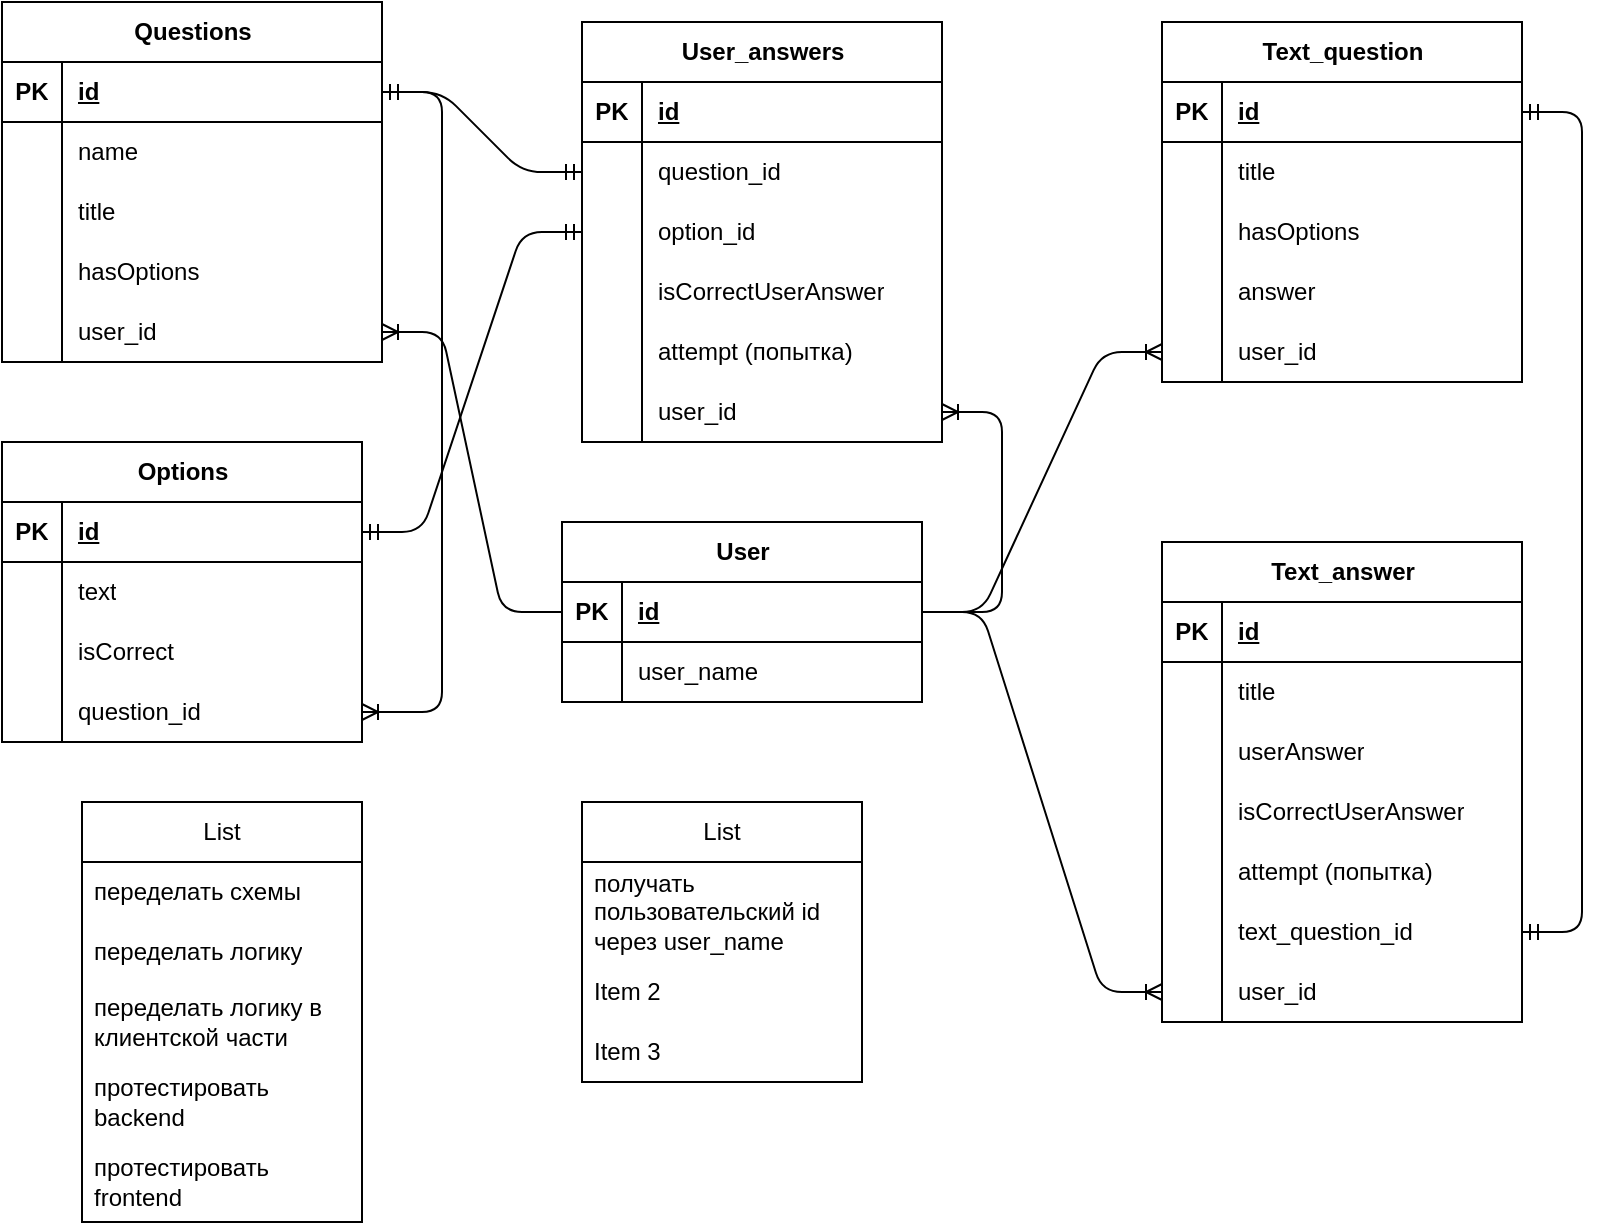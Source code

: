<mxfile version="21.6.8" type="device">
  <diagram name="Страница — 1" id="xxokjtcjRD8nzv699rtN">
    <mxGraphModel dx="1026" dy="1872" grid="1" gridSize="10" guides="1" tooltips="1" connect="1" arrows="1" fold="1" page="1" pageScale="1" pageWidth="850" pageHeight="1100" math="0" shadow="0">
      <root>
        <mxCell id="0" />
        <mxCell id="1" parent="0" />
        <mxCell id="_cmuMGPJtekziHTmly5q-1" value="Questions" style="shape=table;startSize=30;container=1;collapsible=1;childLayout=tableLayout;fixedRows=1;rowLines=0;fontStyle=1;align=center;resizeLast=1;html=1;" parent="1" vertex="1">
          <mxGeometry x="10" y="-210" width="190" height="180" as="geometry" />
        </mxCell>
        <mxCell id="_cmuMGPJtekziHTmly5q-2" value="" style="shape=tableRow;horizontal=0;startSize=0;swimlaneHead=0;swimlaneBody=0;fillColor=none;collapsible=0;dropTarget=0;points=[[0,0.5],[1,0.5]];portConstraint=eastwest;top=0;left=0;right=0;bottom=1;" parent="_cmuMGPJtekziHTmly5q-1" vertex="1">
          <mxGeometry y="30" width="190" height="30" as="geometry" />
        </mxCell>
        <mxCell id="_cmuMGPJtekziHTmly5q-3" value="PK" style="shape=partialRectangle;connectable=0;fillColor=none;top=0;left=0;bottom=0;right=0;fontStyle=1;overflow=hidden;whiteSpace=wrap;html=1;" parent="_cmuMGPJtekziHTmly5q-2" vertex="1">
          <mxGeometry width="30" height="30" as="geometry">
            <mxRectangle width="30" height="30" as="alternateBounds" />
          </mxGeometry>
        </mxCell>
        <mxCell id="_cmuMGPJtekziHTmly5q-4" value="id" style="shape=partialRectangle;connectable=0;fillColor=none;top=0;left=0;bottom=0;right=0;align=left;spacingLeft=6;fontStyle=5;overflow=hidden;whiteSpace=wrap;html=1;" parent="_cmuMGPJtekziHTmly5q-2" vertex="1">
          <mxGeometry x="30" width="160" height="30" as="geometry">
            <mxRectangle width="160" height="30" as="alternateBounds" />
          </mxGeometry>
        </mxCell>
        <mxCell id="3VUYcH0sQBEIPhvatVxR-111" value="" style="shape=tableRow;horizontal=0;startSize=0;swimlaneHead=0;swimlaneBody=0;fillColor=none;collapsible=0;dropTarget=0;points=[[0,0.5],[1,0.5]];portConstraint=eastwest;top=0;left=0;right=0;bottom=0;" parent="_cmuMGPJtekziHTmly5q-1" vertex="1">
          <mxGeometry y="60" width="190" height="30" as="geometry" />
        </mxCell>
        <mxCell id="3VUYcH0sQBEIPhvatVxR-112" value="" style="shape=partialRectangle;connectable=0;fillColor=none;top=0;left=0;bottom=0;right=0;editable=1;overflow=hidden;whiteSpace=wrap;html=1;" parent="3VUYcH0sQBEIPhvatVxR-111" vertex="1">
          <mxGeometry width="30" height="30" as="geometry">
            <mxRectangle width="30" height="30" as="alternateBounds" />
          </mxGeometry>
        </mxCell>
        <mxCell id="3VUYcH0sQBEIPhvatVxR-113" value="name" style="shape=partialRectangle;connectable=0;fillColor=none;top=0;left=0;bottom=0;right=0;align=left;spacingLeft=6;overflow=hidden;whiteSpace=wrap;html=1;" parent="3VUYcH0sQBEIPhvatVxR-111" vertex="1">
          <mxGeometry x="30" width="160" height="30" as="geometry">
            <mxRectangle width="160" height="30" as="alternateBounds" />
          </mxGeometry>
        </mxCell>
        <mxCell id="_cmuMGPJtekziHTmly5q-5" value="" style="shape=tableRow;horizontal=0;startSize=0;swimlaneHead=0;swimlaneBody=0;fillColor=none;collapsible=0;dropTarget=0;points=[[0,0.5],[1,0.5]];portConstraint=eastwest;top=0;left=0;right=0;bottom=0;" parent="_cmuMGPJtekziHTmly5q-1" vertex="1">
          <mxGeometry y="90" width="190" height="30" as="geometry" />
        </mxCell>
        <mxCell id="_cmuMGPJtekziHTmly5q-6" value="" style="shape=partialRectangle;connectable=0;fillColor=none;top=0;left=0;bottom=0;right=0;editable=1;overflow=hidden;whiteSpace=wrap;html=1;" parent="_cmuMGPJtekziHTmly5q-5" vertex="1">
          <mxGeometry width="30" height="30" as="geometry">
            <mxRectangle width="30" height="30" as="alternateBounds" />
          </mxGeometry>
        </mxCell>
        <mxCell id="_cmuMGPJtekziHTmly5q-7" value="title" style="shape=partialRectangle;connectable=0;fillColor=none;top=0;left=0;bottom=0;right=0;align=left;spacingLeft=6;overflow=hidden;whiteSpace=wrap;html=1;" parent="_cmuMGPJtekziHTmly5q-5" vertex="1">
          <mxGeometry x="30" width="160" height="30" as="geometry">
            <mxRectangle width="160" height="30" as="alternateBounds" />
          </mxGeometry>
        </mxCell>
        <mxCell id="_cmuMGPJtekziHTmly5q-11" value="" style="shape=tableRow;horizontal=0;startSize=0;swimlaneHead=0;swimlaneBody=0;fillColor=none;collapsible=0;dropTarget=0;points=[[0,0.5],[1,0.5]];portConstraint=eastwest;top=0;left=0;right=0;bottom=0;" parent="_cmuMGPJtekziHTmly5q-1" vertex="1">
          <mxGeometry y="120" width="190" height="30" as="geometry" />
        </mxCell>
        <mxCell id="_cmuMGPJtekziHTmly5q-12" value="" style="shape=partialRectangle;connectable=0;fillColor=none;top=0;left=0;bottom=0;right=0;editable=1;overflow=hidden;whiteSpace=wrap;html=1;" parent="_cmuMGPJtekziHTmly5q-11" vertex="1">
          <mxGeometry width="30" height="30" as="geometry">
            <mxRectangle width="30" height="30" as="alternateBounds" />
          </mxGeometry>
        </mxCell>
        <mxCell id="_cmuMGPJtekziHTmly5q-13" value="hasOptions" style="shape=partialRectangle;connectable=0;fillColor=none;top=0;left=0;bottom=0;right=0;align=left;spacingLeft=6;overflow=hidden;whiteSpace=wrap;html=1;" parent="_cmuMGPJtekziHTmly5q-11" vertex="1">
          <mxGeometry x="30" width="160" height="30" as="geometry">
            <mxRectangle width="160" height="30" as="alternateBounds" />
          </mxGeometry>
        </mxCell>
        <mxCell id="3VUYcH0sQBEIPhvatVxR-4" value="" style="shape=tableRow;horizontal=0;startSize=0;swimlaneHead=0;swimlaneBody=0;fillColor=none;collapsible=0;dropTarget=0;points=[[0,0.5],[1,0.5]];portConstraint=eastwest;top=0;left=0;right=0;bottom=0;" parent="_cmuMGPJtekziHTmly5q-1" vertex="1">
          <mxGeometry y="150" width="190" height="30" as="geometry" />
        </mxCell>
        <mxCell id="3VUYcH0sQBEIPhvatVxR-5" value="" style="shape=partialRectangle;connectable=0;fillColor=none;top=0;left=0;bottom=0;right=0;editable=1;overflow=hidden;whiteSpace=wrap;html=1;" parent="3VUYcH0sQBEIPhvatVxR-4" vertex="1">
          <mxGeometry width="30" height="30" as="geometry">
            <mxRectangle width="30" height="30" as="alternateBounds" />
          </mxGeometry>
        </mxCell>
        <mxCell id="3VUYcH0sQBEIPhvatVxR-6" value="user_id" style="shape=partialRectangle;connectable=0;fillColor=none;top=0;left=0;bottom=0;right=0;align=left;spacingLeft=6;overflow=hidden;whiteSpace=wrap;html=1;" parent="3VUYcH0sQBEIPhvatVxR-4" vertex="1">
          <mxGeometry x="30" width="160" height="30" as="geometry">
            <mxRectangle width="160" height="30" as="alternateBounds" />
          </mxGeometry>
        </mxCell>
        <mxCell id="_cmuMGPJtekziHTmly5q-14" value="Options" style="shape=table;startSize=30;container=1;collapsible=1;childLayout=tableLayout;fixedRows=1;rowLines=0;fontStyle=1;align=center;resizeLast=1;html=1;" parent="1" vertex="1">
          <mxGeometry x="10" y="10" width="180" height="150" as="geometry" />
        </mxCell>
        <mxCell id="_cmuMGPJtekziHTmly5q-15" value="" style="shape=tableRow;horizontal=0;startSize=0;swimlaneHead=0;swimlaneBody=0;fillColor=none;collapsible=0;dropTarget=0;points=[[0,0.5],[1,0.5]];portConstraint=eastwest;top=0;left=0;right=0;bottom=1;" parent="_cmuMGPJtekziHTmly5q-14" vertex="1">
          <mxGeometry y="30" width="180" height="30" as="geometry" />
        </mxCell>
        <mxCell id="_cmuMGPJtekziHTmly5q-16" value="PK" style="shape=partialRectangle;connectable=0;fillColor=none;top=0;left=0;bottom=0;right=0;fontStyle=1;overflow=hidden;whiteSpace=wrap;html=1;" parent="_cmuMGPJtekziHTmly5q-15" vertex="1">
          <mxGeometry width="30" height="30" as="geometry">
            <mxRectangle width="30" height="30" as="alternateBounds" />
          </mxGeometry>
        </mxCell>
        <mxCell id="_cmuMGPJtekziHTmly5q-17" value="id" style="shape=partialRectangle;connectable=0;fillColor=none;top=0;left=0;bottom=0;right=0;align=left;spacingLeft=6;fontStyle=5;overflow=hidden;whiteSpace=wrap;html=1;" parent="_cmuMGPJtekziHTmly5q-15" vertex="1">
          <mxGeometry x="30" width="150" height="30" as="geometry">
            <mxRectangle width="150" height="30" as="alternateBounds" />
          </mxGeometry>
        </mxCell>
        <mxCell id="_cmuMGPJtekziHTmly5q-18" value="" style="shape=tableRow;horizontal=0;startSize=0;swimlaneHead=0;swimlaneBody=0;fillColor=none;collapsible=0;dropTarget=0;points=[[0,0.5],[1,0.5]];portConstraint=eastwest;top=0;left=0;right=0;bottom=0;" parent="_cmuMGPJtekziHTmly5q-14" vertex="1">
          <mxGeometry y="60" width="180" height="30" as="geometry" />
        </mxCell>
        <mxCell id="_cmuMGPJtekziHTmly5q-19" value="" style="shape=partialRectangle;connectable=0;fillColor=none;top=0;left=0;bottom=0;right=0;editable=1;overflow=hidden;whiteSpace=wrap;html=1;" parent="_cmuMGPJtekziHTmly5q-18" vertex="1">
          <mxGeometry width="30" height="30" as="geometry">
            <mxRectangle width="30" height="30" as="alternateBounds" />
          </mxGeometry>
        </mxCell>
        <mxCell id="_cmuMGPJtekziHTmly5q-20" value="text" style="shape=partialRectangle;connectable=0;fillColor=none;top=0;left=0;bottom=0;right=0;align=left;spacingLeft=6;overflow=hidden;whiteSpace=wrap;html=1;" parent="_cmuMGPJtekziHTmly5q-18" vertex="1">
          <mxGeometry x="30" width="150" height="30" as="geometry">
            <mxRectangle width="150" height="30" as="alternateBounds" />
          </mxGeometry>
        </mxCell>
        <mxCell id="_cmuMGPJtekziHTmly5q-21" value="" style="shape=tableRow;horizontal=0;startSize=0;swimlaneHead=0;swimlaneBody=0;fillColor=none;collapsible=0;dropTarget=0;points=[[0,0.5],[1,0.5]];portConstraint=eastwest;top=0;left=0;right=0;bottom=0;" parent="_cmuMGPJtekziHTmly5q-14" vertex="1">
          <mxGeometry y="90" width="180" height="30" as="geometry" />
        </mxCell>
        <mxCell id="_cmuMGPJtekziHTmly5q-22" value="" style="shape=partialRectangle;connectable=0;fillColor=none;top=0;left=0;bottom=0;right=0;editable=1;overflow=hidden;whiteSpace=wrap;html=1;" parent="_cmuMGPJtekziHTmly5q-21" vertex="1">
          <mxGeometry width="30" height="30" as="geometry">
            <mxRectangle width="30" height="30" as="alternateBounds" />
          </mxGeometry>
        </mxCell>
        <mxCell id="_cmuMGPJtekziHTmly5q-23" value="isCorrect" style="shape=partialRectangle;connectable=0;fillColor=none;top=0;left=0;bottom=0;right=0;align=left;spacingLeft=6;overflow=hidden;whiteSpace=wrap;html=1;" parent="_cmuMGPJtekziHTmly5q-21" vertex="1">
          <mxGeometry x="30" width="150" height="30" as="geometry">
            <mxRectangle width="150" height="30" as="alternateBounds" />
          </mxGeometry>
        </mxCell>
        <mxCell id="3VUYcH0sQBEIPhvatVxR-7" value="" style="shape=tableRow;horizontal=0;startSize=0;swimlaneHead=0;swimlaneBody=0;fillColor=none;collapsible=0;dropTarget=0;points=[[0,0.5],[1,0.5]];portConstraint=eastwest;top=0;left=0;right=0;bottom=0;" parent="_cmuMGPJtekziHTmly5q-14" vertex="1">
          <mxGeometry y="120" width="180" height="30" as="geometry" />
        </mxCell>
        <mxCell id="3VUYcH0sQBEIPhvatVxR-8" value="" style="shape=partialRectangle;connectable=0;fillColor=none;top=0;left=0;bottom=0;right=0;editable=1;overflow=hidden;whiteSpace=wrap;html=1;" parent="3VUYcH0sQBEIPhvatVxR-7" vertex="1">
          <mxGeometry width="30" height="30" as="geometry">
            <mxRectangle width="30" height="30" as="alternateBounds" />
          </mxGeometry>
        </mxCell>
        <mxCell id="3VUYcH0sQBEIPhvatVxR-9" value="question_id" style="shape=partialRectangle;connectable=0;fillColor=none;top=0;left=0;bottom=0;right=0;align=left;spacingLeft=6;overflow=hidden;whiteSpace=wrap;html=1;" parent="3VUYcH0sQBEIPhvatVxR-7" vertex="1">
          <mxGeometry x="30" width="150" height="30" as="geometry">
            <mxRectangle width="150" height="30" as="alternateBounds" />
          </mxGeometry>
        </mxCell>
        <mxCell id="_cmuMGPJtekziHTmly5q-27" value="User" style="shape=table;startSize=30;container=1;collapsible=1;childLayout=tableLayout;fixedRows=1;rowLines=0;fontStyle=1;align=center;resizeLast=1;html=1;" parent="1" vertex="1">
          <mxGeometry x="290" y="50" width="180" height="90" as="geometry" />
        </mxCell>
        <mxCell id="_cmuMGPJtekziHTmly5q-28" value="" style="shape=tableRow;horizontal=0;startSize=0;swimlaneHead=0;swimlaneBody=0;fillColor=none;collapsible=0;dropTarget=0;points=[[0,0.5],[1,0.5]];portConstraint=eastwest;top=0;left=0;right=0;bottom=1;" parent="_cmuMGPJtekziHTmly5q-27" vertex="1">
          <mxGeometry y="30" width="180" height="30" as="geometry" />
        </mxCell>
        <mxCell id="_cmuMGPJtekziHTmly5q-29" value="PK" style="shape=partialRectangle;connectable=0;fillColor=none;top=0;left=0;bottom=0;right=0;fontStyle=1;overflow=hidden;whiteSpace=wrap;html=1;" parent="_cmuMGPJtekziHTmly5q-28" vertex="1">
          <mxGeometry width="30" height="30" as="geometry">
            <mxRectangle width="30" height="30" as="alternateBounds" />
          </mxGeometry>
        </mxCell>
        <mxCell id="_cmuMGPJtekziHTmly5q-30" value="id" style="shape=partialRectangle;connectable=0;fillColor=none;top=0;left=0;bottom=0;right=0;align=left;spacingLeft=6;fontStyle=5;overflow=hidden;whiteSpace=wrap;html=1;" parent="_cmuMGPJtekziHTmly5q-28" vertex="1">
          <mxGeometry x="30" width="150" height="30" as="geometry">
            <mxRectangle width="150" height="30" as="alternateBounds" />
          </mxGeometry>
        </mxCell>
        <mxCell id="_cmuMGPJtekziHTmly5q-31" value="" style="shape=tableRow;horizontal=0;startSize=0;swimlaneHead=0;swimlaneBody=0;fillColor=none;collapsible=0;dropTarget=0;points=[[0,0.5],[1,0.5]];portConstraint=eastwest;top=0;left=0;right=0;bottom=0;" parent="_cmuMGPJtekziHTmly5q-27" vertex="1">
          <mxGeometry y="60" width="180" height="30" as="geometry" />
        </mxCell>
        <mxCell id="_cmuMGPJtekziHTmly5q-32" value="" style="shape=partialRectangle;connectable=0;fillColor=none;top=0;left=0;bottom=0;right=0;editable=1;overflow=hidden;whiteSpace=wrap;html=1;" parent="_cmuMGPJtekziHTmly5q-31" vertex="1">
          <mxGeometry width="30" height="30" as="geometry">
            <mxRectangle width="30" height="30" as="alternateBounds" />
          </mxGeometry>
        </mxCell>
        <mxCell id="_cmuMGPJtekziHTmly5q-33" value="user_name" style="shape=partialRectangle;connectable=0;fillColor=none;top=0;left=0;bottom=0;right=0;align=left;spacingLeft=6;overflow=hidden;whiteSpace=wrap;html=1;" parent="_cmuMGPJtekziHTmly5q-31" vertex="1">
          <mxGeometry x="30" width="150" height="30" as="geometry">
            <mxRectangle width="150" height="30" as="alternateBounds" />
          </mxGeometry>
        </mxCell>
        <mxCell id="3VUYcH0sQBEIPhvatVxR-10" value="" style="edgeStyle=entityRelationEdgeStyle;fontSize=12;html=1;endArrow=ERoneToMany;rounded=1;" parent="1" source="_cmuMGPJtekziHTmly5q-28" target="3VUYcH0sQBEIPhvatVxR-4" edge="1">
          <mxGeometry width="100" height="100" relative="1" as="geometry">
            <mxPoint x="370" y="190" as="sourcePoint" />
            <mxPoint x="470" y="90" as="targetPoint" />
          </mxGeometry>
        </mxCell>
        <mxCell id="3VUYcH0sQBEIPhvatVxR-12" value="" style="edgeStyle=entityRelationEdgeStyle;fontSize=12;html=1;endArrow=ERoneToMany;rounded=1;" parent="1" source="_cmuMGPJtekziHTmly5q-2" target="3VUYcH0sQBEIPhvatVxR-7" edge="1">
          <mxGeometry width="100" height="100" relative="1" as="geometry">
            <mxPoint x="220" y="150" as="sourcePoint" />
            <mxPoint x="220" y="-130" as="targetPoint" />
          </mxGeometry>
        </mxCell>
        <mxCell id="3VUYcH0sQBEIPhvatVxR-13" value="" style="shape=tableRow;horizontal=0;startSize=0;swimlaneHead=0;swimlaneBody=0;fillColor=none;collapsible=0;dropTarget=0;points=[[0,0.5],[1,0.5]];portConstraint=eastwest;top=0;left=0;right=0;bottom=0;" parent="1" vertex="1">
          <mxGeometry x="230" y="-160" width="180" height="30" as="geometry" />
        </mxCell>
        <mxCell id="3VUYcH0sQBEIPhvatVxR-14" value="" style="shape=partialRectangle;connectable=0;fillColor=none;top=0;left=0;bottom=0;right=0;editable=1;overflow=hidden;whiteSpace=wrap;html=1;" parent="3VUYcH0sQBEIPhvatVxR-13" vertex="1">
          <mxGeometry width="30" height="30" as="geometry">
            <mxRectangle width="30" height="30" as="alternateBounds" />
          </mxGeometry>
        </mxCell>
        <mxCell id="3VUYcH0sQBEIPhvatVxR-16" value="User_answers" style="shape=table;startSize=30;container=1;collapsible=1;childLayout=tableLayout;fixedRows=1;rowLines=0;fontStyle=1;align=center;resizeLast=1;html=1;" parent="1" vertex="1">
          <mxGeometry x="300" y="-200" width="180" height="210" as="geometry" />
        </mxCell>
        <mxCell id="3VUYcH0sQBEIPhvatVxR-17" value="" style="shape=tableRow;horizontal=0;startSize=0;swimlaneHead=0;swimlaneBody=0;fillColor=none;collapsible=0;dropTarget=0;points=[[0,0.5],[1,0.5]];portConstraint=eastwest;top=0;left=0;right=0;bottom=1;" parent="3VUYcH0sQBEIPhvatVxR-16" vertex="1">
          <mxGeometry y="30" width="180" height="30" as="geometry" />
        </mxCell>
        <mxCell id="3VUYcH0sQBEIPhvatVxR-18" value="PK" style="shape=partialRectangle;connectable=0;fillColor=none;top=0;left=0;bottom=0;right=0;fontStyle=1;overflow=hidden;whiteSpace=wrap;html=1;" parent="3VUYcH0sQBEIPhvatVxR-17" vertex="1">
          <mxGeometry width="30" height="30" as="geometry">
            <mxRectangle width="30" height="30" as="alternateBounds" />
          </mxGeometry>
        </mxCell>
        <mxCell id="3VUYcH0sQBEIPhvatVxR-19" value="id" style="shape=partialRectangle;connectable=0;fillColor=none;top=0;left=0;bottom=0;right=0;align=left;spacingLeft=6;fontStyle=5;overflow=hidden;whiteSpace=wrap;html=1;" parent="3VUYcH0sQBEIPhvatVxR-17" vertex="1">
          <mxGeometry x="30" width="150" height="30" as="geometry">
            <mxRectangle width="150" height="30" as="alternateBounds" />
          </mxGeometry>
        </mxCell>
        <mxCell id="3VUYcH0sQBEIPhvatVxR-20" value="" style="shape=tableRow;horizontal=0;startSize=0;swimlaneHead=0;swimlaneBody=0;fillColor=none;collapsible=0;dropTarget=0;points=[[0,0.5],[1,0.5]];portConstraint=eastwest;top=0;left=0;right=0;bottom=0;" parent="3VUYcH0sQBEIPhvatVxR-16" vertex="1">
          <mxGeometry y="60" width="180" height="30" as="geometry" />
        </mxCell>
        <mxCell id="3VUYcH0sQBEIPhvatVxR-21" value="" style="shape=partialRectangle;connectable=0;fillColor=none;top=0;left=0;bottom=0;right=0;editable=1;overflow=hidden;whiteSpace=wrap;html=1;" parent="3VUYcH0sQBEIPhvatVxR-20" vertex="1">
          <mxGeometry width="30" height="30" as="geometry">
            <mxRectangle width="30" height="30" as="alternateBounds" />
          </mxGeometry>
        </mxCell>
        <mxCell id="3VUYcH0sQBEIPhvatVxR-22" value="question_id" style="shape=partialRectangle;connectable=0;fillColor=none;top=0;left=0;bottom=0;right=0;align=left;spacingLeft=6;overflow=hidden;whiteSpace=wrap;html=1;" parent="3VUYcH0sQBEIPhvatVxR-20" vertex="1">
          <mxGeometry x="30" width="150" height="30" as="geometry">
            <mxRectangle width="150" height="30" as="alternateBounds" />
          </mxGeometry>
        </mxCell>
        <mxCell id="3VUYcH0sQBEIPhvatVxR-23" value="" style="shape=tableRow;horizontal=0;startSize=0;swimlaneHead=0;swimlaneBody=0;fillColor=none;collapsible=0;dropTarget=0;points=[[0,0.5],[1,0.5]];portConstraint=eastwest;top=0;left=0;right=0;bottom=0;" parent="3VUYcH0sQBEIPhvatVxR-16" vertex="1">
          <mxGeometry y="90" width="180" height="30" as="geometry" />
        </mxCell>
        <mxCell id="3VUYcH0sQBEIPhvatVxR-24" value="" style="shape=partialRectangle;connectable=0;fillColor=none;top=0;left=0;bottom=0;right=0;editable=1;overflow=hidden;whiteSpace=wrap;html=1;" parent="3VUYcH0sQBEIPhvatVxR-23" vertex="1">
          <mxGeometry width="30" height="30" as="geometry">
            <mxRectangle width="30" height="30" as="alternateBounds" />
          </mxGeometry>
        </mxCell>
        <mxCell id="3VUYcH0sQBEIPhvatVxR-25" value="option_id" style="shape=partialRectangle;connectable=0;fillColor=none;top=0;left=0;bottom=0;right=0;align=left;spacingLeft=6;overflow=hidden;whiteSpace=wrap;html=1;" parent="3VUYcH0sQBEIPhvatVxR-23" vertex="1">
          <mxGeometry x="30" width="150" height="30" as="geometry">
            <mxRectangle width="150" height="30" as="alternateBounds" />
          </mxGeometry>
        </mxCell>
        <mxCell id="3VUYcH0sQBEIPhvatVxR-64" value="" style="shape=tableRow;horizontal=0;startSize=0;swimlaneHead=0;swimlaneBody=0;fillColor=none;collapsible=0;dropTarget=0;points=[[0,0.5],[1,0.5]];portConstraint=eastwest;top=0;left=0;right=0;bottom=0;" parent="3VUYcH0sQBEIPhvatVxR-16" vertex="1">
          <mxGeometry y="120" width="180" height="30" as="geometry" />
        </mxCell>
        <mxCell id="3VUYcH0sQBEIPhvatVxR-65" value="" style="shape=partialRectangle;connectable=0;fillColor=none;top=0;left=0;bottom=0;right=0;editable=1;overflow=hidden;whiteSpace=wrap;html=1;" parent="3VUYcH0sQBEIPhvatVxR-64" vertex="1">
          <mxGeometry width="30" height="30" as="geometry">
            <mxRectangle width="30" height="30" as="alternateBounds" />
          </mxGeometry>
        </mxCell>
        <mxCell id="3VUYcH0sQBEIPhvatVxR-66" value="isCorrectUserAnswer" style="shape=partialRectangle;connectable=0;fillColor=none;top=0;left=0;bottom=0;right=0;align=left;spacingLeft=6;overflow=hidden;whiteSpace=wrap;html=1;" parent="3VUYcH0sQBEIPhvatVxR-64" vertex="1">
          <mxGeometry x="30" width="150" height="30" as="geometry">
            <mxRectangle width="150" height="30" as="alternateBounds" />
          </mxGeometry>
        </mxCell>
        <mxCell id="3VUYcH0sQBEIPhvatVxR-105" value="" style="shape=tableRow;horizontal=0;startSize=0;swimlaneHead=0;swimlaneBody=0;fillColor=none;collapsible=0;dropTarget=0;points=[[0,0.5],[1,0.5]];portConstraint=eastwest;top=0;left=0;right=0;bottom=0;" parent="3VUYcH0sQBEIPhvatVxR-16" vertex="1">
          <mxGeometry y="150" width="180" height="30" as="geometry" />
        </mxCell>
        <mxCell id="3VUYcH0sQBEIPhvatVxR-106" value="" style="shape=partialRectangle;connectable=0;fillColor=none;top=0;left=0;bottom=0;right=0;editable=1;overflow=hidden;whiteSpace=wrap;html=1;" parent="3VUYcH0sQBEIPhvatVxR-105" vertex="1">
          <mxGeometry width="30" height="30" as="geometry">
            <mxRectangle width="30" height="30" as="alternateBounds" />
          </mxGeometry>
        </mxCell>
        <mxCell id="3VUYcH0sQBEIPhvatVxR-107" value="attempt (попытка)" style="shape=partialRectangle;connectable=0;fillColor=none;top=0;left=0;bottom=0;right=0;align=left;spacingLeft=6;overflow=hidden;whiteSpace=wrap;html=1;" parent="3VUYcH0sQBEIPhvatVxR-105" vertex="1">
          <mxGeometry x="30" width="150" height="30" as="geometry">
            <mxRectangle width="150" height="30" as="alternateBounds" />
          </mxGeometry>
        </mxCell>
        <mxCell id="3VUYcH0sQBEIPhvatVxR-26" value="" style="shape=tableRow;horizontal=0;startSize=0;swimlaneHead=0;swimlaneBody=0;fillColor=none;collapsible=0;dropTarget=0;points=[[0,0.5],[1,0.5]];portConstraint=eastwest;top=0;left=0;right=0;bottom=0;" parent="3VUYcH0sQBEIPhvatVxR-16" vertex="1">
          <mxGeometry y="180" width="180" height="30" as="geometry" />
        </mxCell>
        <mxCell id="3VUYcH0sQBEIPhvatVxR-27" value="" style="shape=partialRectangle;connectable=0;fillColor=none;top=0;left=0;bottom=0;right=0;editable=1;overflow=hidden;whiteSpace=wrap;html=1;" parent="3VUYcH0sQBEIPhvatVxR-26" vertex="1">
          <mxGeometry width="30" height="30" as="geometry">
            <mxRectangle width="30" height="30" as="alternateBounds" />
          </mxGeometry>
        </mxCell>
        <mxCell id="3VUYcH0sQBEIPhvatVxR-28" value="user_id" style="shape=partialRectangle;connectable=0;fillColor=none;top=0;left=0;bottom=0;right=0;align=left;spacingLeft=6;overflow=hidden;whiteSpace=wrap;html=1;" parent="3VUYcH0sQBEIPhvatVxR-26" vertex="1">
          <mxGeometry x="30" width="150" height="30" as="geometry">
            <mxRectangle width="150" height="30" as="alternateBounds" />
          </mxGeometry>
        </mxCell>
        <mxCell id="3VUYcH0sQBEIPhvatVxR-29" value="" style="edgeStyle=entityRelationEdgeStyle;fontSize=12;html=1;endArrow=ERoneToMany;rounded=1;" parent="1" source="_cmuMGPJtekziHTmly5q-28" target="3VUYcH0sQBEIPhvatVxR-26" edge="1">
          <mxGeometry width="100" height="100" relative="1" as="geometry">
            <mxPoint x="380" y="50" as="sourcePoint" />
            <mxPoint x="190" y="90" as="targetPoint" />
          </mxGeometry>
        </mxCell>
        <mxCell id="3VUYcH0sQBEIPhvatVxR-30" value="" style="edgeStyle=entityRelationEdgeStyle;fontSize=12;html=1;endArrow=ERmandOne;startArrow=ERmandOne;rounded=1;" parent="1" source="_cmuMGPJtekziHTmly5q-2" target="3VUYcH0sQBEIPhvatVxR-20" edge="1">
          <mxGeometry width="100" height="100" relative="1" as="geometry">
            <mxPoint x="370" y="190" as="sourcePoint" />
            <mxPoint x="470" y="90" as="targetPoint" />
          </mxGeometry>
        </mxCell>
        <mxCell id="3VUYcH0sQBEIPhvatVxR-47" value="Text_answer" style="shape=table;startSize=30;container=1;collapsible=1;childLayout=tableLayout;fixedRows=1;rowLines=0;fontStyle=1;align=center;resizeLast=1;html=1;" parent="1" vertex="1">
          <mxGeometry x="590" y="60" width="180" height="240" as="geometry" />
        </mxCell>
        <mxCell id="3VUYcH0sQBEIPhvatVxR-48" value="" style="shape=tableRow;horizontal=0;startSize=0;swimlaneHead=0;swimlaneBody=0;fillColor=none;collapsible=0;dropTarget=0;points=[[0,0.5],[1,0.5]];portConstraint=eastwest;top=0;left=0;right=0;bottom=1;" parent="3VUYcH0sQBEIPhvatVxR-47" vertex="1">
          <mxGeometry y="30" width="180" height="30" as="geometry" />
        </mxCell>
        <mxCell id="3VUYcH0sQBEIPhvatVxR-49" value="PK" style="shape=partialRectangle;connectable=0;fillColor=none;top=0;left=0;bottom=0;right=0;fontStyle=1;overflow=hidden;whiteSpace=wrap;html=1;" parent="3VUYcH0sQBEIPhvatVxR-48" vertex="1">
          <mxGeometry width="30" height="30" as="geometry">
            <mxRectangle width="30" height="30" as="alternateBounds" />
          </mxGeometry>
        </mxCell>
        <mxCell id="3VUYcH0sQBEIPhvatVxR-50" value="id" style="shape=partialRectangle;connectable=0;fillColor=none;top=0;left=0;bottom=0;right=0;align=left;spacingLeft=6;fontStyle=5;overflow=hidden;whiteSpace=wrap;html=1;" parent="3VUYcH0sQBEIPhvatVxR-48" vertex="1">
          <mxGeometry x="30" width="150" height="30" as="geometry">
            <mxRectangle width="150" height="30" as="alternateBounds" />
          </mxGeometry>
        </mxCell>
        <mxCell id="3VUYcH0sQBEIPhvatVxR-51" value="" style="shape=tableRow;horizontal=0;startSize=0;swimlaneHead=0;swimlaneBody=0;fillColor=none;collapsible=0;dropTarget=0;points=[[0,0.5],[1,0.5]];portConstraint=eastwest;top=0;left=0;right=0;bottom=0;" parent="3VUYcH0sQBEIPhvatVxR-47" vertex="1">
          <mxGeometry y="60" width="180" height="30" as="geometry" />
        </mxCell>
        <mxCell id="3VUYcH0sQBEIPhvatVxR-52" value="" style="shape=partialRectangle;connectable=0;fillColor=none;top=0;left=0;bottom=0;right=0;editable=1;overflow=hidden;whiteSpace=wrap;html=1;" parent="3VUYcH0sQBEIPhvatVxR-51" vertex="1">
          <mxGeometry width="30" height="30" as="geometry">
            <mxRectangle width="30" height="30" as="alternateBounds" />
          </mxGeometry>
        </mxCell>
        <mxCell id="3VUYcH0sQBEIPhvatVxR-53" value="title" style="shape=partialRectangle;connectable=0;fillColor=none;top=0;left=0;bottom=0;right=0;align=left;spacingLeft=6;overflow=hidden;whiteSpace=wrap;html=1;" parent="3VUYcH0sQBEIPhvatVxR-51" vertex="1">
          <mxGeometry x="30" width="150" height="30" as="geometry">
            <mxRectangle width="150" height="30" as="alternateBounds" />
          </mxGeometry>
        </mxCell>
        <mxCell id="3VUYcH0sQBEIPhvatVxR-54" value="" style="shape=tableRow;horizontal=0;startSize=0;swimlaneHead=0;swimlaneBody=0;fillColor=none;collapsible=0;dropTarget=0;points=[[0,0.5],[1,0.5]];portConstraint=eastwest;top=0;left=0;right=0;bottom=0;" parent="3VUYcH0sQBEIPhvatVxR-47" vertex="1">
          <mxGeometry y="90" width="180" height="30" as="geometry" />
        </mxCell>
        <mxCell id="3VUYcH0sQBEIPhvatVxR-55" value="" style="shape=partialRectangle;connectable=0;fillColor=none;top=0;left=0;bottom=0;right=0;editable=1;overflow=hidden;whiteSpace=wrap;html=1;" parent="3VUYcH0sQBEIPhvatVxR-54" vertex="1">
          <mxGeometry width="30" height="30" as="geometry">
            <mxRectangle width="30" height="30" as="alternateBounds" />
          </mxGeometry>
        </mxCell>
        <mxCell id="3VUYcH0sQBEIPhvatVxR-56" value="userAnswer" style="shape=partialRectangle;connectable=0;fillColor=none;top=0;left=0;bottom=0;right=0;align=left;spacingLeft=6;overflow=hidden;whiteSpace=wrap;html=1;" parent="3VUYcH0sQBEIPhvatVxR-54" vertex="1">
          <mxGeometry x="30" width="150" height="30" as="geometry">
            <mxRectangle width="150" height="30" as="alternateBounds" />
          </mxGeometry>
        </mxCell>
        <mxCell id="3VUYcH0sQBEIPhvatVxR-57" value="" style="shape=tableRow;horizontal=0;startSize=0;swimlaneHead=0;swimlaneBody=0;fillColor=none;collapsible=0;dropTarget=0;points=[[0,0.5],[1,0.5]];portConstraint=eastwest;top=0;left=0;right=0;bottom=0;" parent="3VUYcH0sQBEIPhvatVxR-47" vertex="1">
          <mxGeometry y="120" width="180" height="30" as="geometry" />
        </mxCell>
        <mxCell id="3VUYcH0sQBEIPhvatVxR-58" value="" style="shape=partialRectangle;connectable=0;fillColor=none;top=0;left=0;bottom=0;right=0;editable=1;overflow=hidden;whiteSpace=wrap;html=1;" parent="3VUYcH0sQBEIPhvatVxR-57" vertex="1">
          <mxGeometry width="30" height="30" as="geometry">
            <mxRectangle width="30" height="30" as="alternateBounds" />
          </mxGeometry>
        </mxCell>
        <mxCell id="3VUYcH0sQBEIPhvatVxR-59" value="isCorrectUserAnswer" style="shape=partialRectangle;connectable=0;fillColor=none;top=0;left=0;bottom=0;right=0;align=left;spacingLeft=6;overflow=hidden;whiteSpace=wrap;html=1;" parent="3VUYcH0sQBEIPhvatVxR-57" vertex="1">
          <mxGeometry x="30" width="150" height="30" as="geometry">
            <mxRectangle width="150" height="30" as="alternateBounds" />
          </mxGeometry>
        </mxCell>
        <mxCell id="3VUYcH0sQBEIPhvatVxR-108" value="" style="shape=tableRow;horizontal=0;startSize=0;swimlaneHead=0;swimlaneBody=0;fillColor=none;collapsible=0;dropTarget=0;points=[[0,0.5],[1,0.5]];portConstraint=eastwest;top=0;left=0;right=0;bottom=0;" parent="3VUYcH0sQBEIPhvatVxR-47" vertex="1">
          <mxGeometry y="150" width="180" height="30" as="geometry" />
        </mxCell>
        <mxCell id="3VUYcH0sQBEIPhvatVxR-109" value="" style="shape=partialRectangle;connectable=0;fillColor=none;top=0;left=0;bottom=0;right=0;editable=1;overflow=hidden;whiteSpace=wrap;html=1;" parent="3VUYcH0sQBEIPhvatVxR-108" vertex="1">
          <mxGeometry width="30" height="30" as="geometry">
            <mxRectangle width="30" height="30" as="alternateBounds" />
          </mxGeometry>
        </mxCell>
        <mxCell id="3VUYcH0sQBEIPhvatVxR-110" value="attempt (попытка)" style="shape=partialRectangle;connectable=0;fillColor=none;top=0;left=0;bottom=0;right=0;align=left;spacingLeft=6;overflow=hidden;whiteSpace=wrap;html=1;" parent="3VUYcH0sQBEIPhvatVxR-108" vertex="1">
          <mxGeometry x="30" width="150" height="30" as="geometry">
            <mxRectangle width="150" height="30" as="alternateBounds" />
          </mxGeometry>
        </mxCell>
        <mxCell id="3VUYcH0sQBEIPhvatVxR-84" value="" style="shape=tableRow;horizontal=0;startSize=0;swimlaneHead=0;swimlaneBody=0;fillColor=none;collapsible=0;dropTarget=0;points=[[0,0.5],[1,0.5]];portConstraint=eastwest;top=0;left=0;right=0;bottom=0;" parent="3VUYcH0sQBEIPhvatVxR-47" vertex="1">
          <mxGeometry y="180" width="180" height="30" as="geometry" />
        </mxCell>
        <mxCell id="3VUYcH0sQBEIPhvatVxR-85" value="" style="shape=partialRectangle;connectable=0;fillColor=none;top=0;left=0;bottom=0;right=0;editable=1;overflow=hidden;whiteSpace=wrap;html=1;" parent="3VUYcH0sQBEIPhvatVxR-84" vertex="1">
          <mxGeometry width="30" height="30" as="geometry">
            <mxRectangle width="30" height="30" as="alternateBounds" />
          </mxGeometry>
        </mxCell>
        <mxCell id="3VUYcH0sQBEIPhvatVxR-86" value="text_question_id" style="shape=partialRectangle;connectable=0;fillColor=none;top=0;left=0;bottom=0;right=0;align=left;spacingLeft=6;overflow=hidden;whiteSpace=wrap;html=1;" parent="3VUYcH0sQBEIPhvatVxR-84" vertex="1">
          <mxGeometry x="30" width="150" height="30" as="geometry">
            <mxRectangle width="150" height="30" as="alternateBounds" />
          </mxGeometry>
        </mxCell>
        <mxCell id="3VUYcH0sQBEIPhvatVxR-60" value="" style="shape=tableRow;horizontal=0;startSize=0;swimlaneHead=0;swimlaneBody=0;fillColor=none;collapsible=0;dropTarget=0;points=[[0,0.5],[1,0.5]];portConstraint=eastwest;top=0;left=0;right=0;bottom=0;" parent="3VUYcH0sQBEIPhvatVxR-47" vertex="1">
          <mxGeometry y="210" width="180" height="30" as="geometry" />
        </mxCell>
        <mxCell id="3VUYcH0sQBEIPhvatVxR-61" value="" style="shape=partialRectangle;connectable=0;fillColor=none;top=0;left=0;bottom=0;right=0;editable=1;overflow=hidden;whiteSpace=wrap;html=1;" parent="3VUYcH0sQBEIPhvatVxR-60" vertex="1">
          <mxGeometry width="30" height="30" as="geometry">
            <mxRectangle width="30" height="30" as="alternateBounds" />
          </mxGeometry>
        </mxCell>
        <mxCell id="3VUYcH0sQBEIPhvatVxR-62" value="user_id" style="shape=partialRectangle;connectable=0;fillColor=none;top=0;left=0;bottom=0;right=0;align=left;spacingLeft=6;overflow=hidden;whiteSpace=wrap;html=1;" parent="3VUYcH0sQBEIPhvatVxR-60" vertex="1">
          <mxGeometry x="30" width="150" height="30" as="geometry">
            <mxRectangle width="150" height="30" as="alternateBounds" />
          </mxGeometry>
        </mxCell>
        <mxCell id="3VUYcH0sQBEIPhvatVxR-63" value="" style="edgeStyle=entityRelationEdgeStyle;fontSize=12;html=1;endArrow=ERoneToMany;rounded=1;" parent="1" source="_cmuMGPJtekziHTmly5q-28" target="3VUYcH0sQBEIPhvatVxR-60" edge="1">
          <mxGeometry width="100" height="100" relative="1" as="geometry">
            <mxPoint x="350" y="105" as="sourcePoint" />
            <mxPoint x="200" y="25" as="targetPoint" />
          </mxGeometry>
        </mxCell>
        <mxCell id="3VUYcH0sQBEIPhvatVxR-67" value="Text_question" style="shape=table;startSize=30;container=1;collapsible=1;childLayout=tableLayout;fixedRows=1;rowLines=0;fontStyle=1;align=center;resizeLast=1;html=1;" parent="1" vertex="1">
          <mxGeometry x="590" y="-200" width="180" height="180" as="geometry" />
        </mxCell>
        <mxCell id="3VUYcH0sQBEIPhvatVxR-68" value="" style="shape=tableRow;horizontal=0;startSize=0;swimlaneHead=0;swimlaneBody=0;fillColor=none;collapsible=0;dropTarget=0;points=[[0,0.5],[1,0.5]];portConstraint=eastwest;top=0;left=0;right=0;bottom=1;" parent="3VUYcH0sQBEIPhvatVxR-67" vertex="1">
          <mxGeometry y="30" width="180" height="30" as="geometry" />
        </mxCell>
        <mxCell id="3VUYcH0sQBEIPhvatVxR-69" value="PK" style="shape=partialRectangle;connectable=0;fillColor=none;top=0;left=0;bottom=0;right=0;fontStyle=1;overflow=hidden;whiteSpace=wrap;html=1;" parent="3VUYcH0sQBEIPhvatVxR-68" vertex="1">
          <mxGeometry width="30" height="30" as="geometry">
            <mxRectangle width="30" height="30" as="alternateBounds" />
          </mxGeometry>
        </mxCell>
        <mxCell id="3VUYcH0sQBEIPhvatVxR-70" value="id" style="shape=partialRectangle;connectable=0;fillColor=none;top=0;left=0;bottom=0;right=0;align=left;spacingLeft=6;fontStyle=5;overflow=hidden;whiteSpace=wrap;html=1;" parent="3VUYcH0sQBEIPhvatVxR-68" vertex="1">
          <mxGeometry x="30" width="150" height="30" as="geometry">
            <mxRectangle width="150" height="30" as="alternateBounds" />
          </mxGeometry>
        </mxCell>
        <mxCell id="3VUYcH0sQBEIPhvatVxR-71" value="" style="shape=tableRow;horizontal=0;startSize=0;swimlaneHead=0;swimlaneBody=0;fillColor=none;collapsible=0;dropTarget=0;points=[[0,0.5],[1,0.5]];portConstraint=eastwest;top=0;left=0;right=0;bottom=0;" parent="3VUYcH0sQBEIPhvatVxR-67" vertex="1">
          <mxGeometry y="60" width="180" height="30" as="geometry" />
        </mxCell>
        <mxCell id="3VUYcH0sQBEIPhvatVxR-72" value="" style="shape=partialRectangle;connectable=0;fillColor=none;top=0;left=0;bottom=0;right=0;editable=1;overflow=hidden;whiteSpace=wrap;html=1;" parent="3VUYcH0sQBEIPhvatVxR-71" vertex="1">
          <mxGeometry width="30" height="30" as="geometry">
            <mxRectangle width="30" height="30" as="alternateBounds" />
          </mxGeometry>
        </mxCell>
        <mxCell id="3VUYcH0sQBEIPhvatVxR-73" value="title" style="shape=partialRectangle;connectable=0;fillColor=none;top=0;left=0;bottom=0;right=0;align=left;spacingLeft=6;overflow=hidden;whiteSpace=wrap;html=1;" parent="3VUYcH0sQBEIPhvatVxR-71" vertex="1">
          <mxGeometry x="30" width="150" height="30" as="geometry">
            <mxRectangle width="150" height="30" as="alternateBounds" />
          </mxGeometry>
        </mxCell>
        <mxCell id="3VUYcH0sQBEIPhvatVxR-89" value="" style="shape=tableRow;horizontal=0;startSize=0;swimlaneHead=0;swimlaneBody=0;fillColor=none;collapsible=0;dropTarget=0;points=[[0,0.5],[1,0.5]];portConstraint=eastwest;top=0;left=0;right=0;bottom=0;" parent="3VUYcH0sQBEIPhvatVxR-67" vertex="1">
          <mxGeometry y="90" width="180" height="30" as="geometry" />
        </mxCell>
        <mxCell id="3VUYcH0sQBEIPhvatVxR-90" value="" style="shape=partialRectangle;connectable=0;fillColor=none;top=0;left=0;bottom=0;right=0;editable=1;overflow=hidden;whiteSpace=wrap;html=1;" parent="3VUYcH0sQBEIPhvatVxR-89" vertex="1">
          <mxGeometry width="30" height="30" as="geometry">
            <mxRectangle width="30" height="30" as="alternateBounds" />
          </mxGeometry>
        </mxCell>
        <mxCell id="3VUYcH0sQBEIPhvatVxR-91" value="hasOptions" style="shape=partialRectangle;connectable=0;fillColor=none;top=0;left=0;bottom=0;right=0;align=left;spacingLeft=6;overflow=hidden;whiteSpace=wrap;html=1;" parent="3VUYcH0sQBEIPhvatVxR-89" vertex="1">
          <mxGeometry x="30" width="150" height="30" as="geometry">
            <mxRectangle width="150" height="30" as="alternateBounds" />
          </mxGeometry>
        </mxCell>
        <mxCell id="3VUYcH0sQBEIPhvatVxR-74" value="" style="shape=tableRow;horizontal=0;startSize=0;swimlaneHead=0;swimlaneBody=0;fillColor=none;collapsible=0;dropTarget=0;points=[[0,0.5],[1,0.5]];portConstraint=eastwest;top=0;left=0;right=0;bottom=0;" parent="3VUYcH0sQBEIPhvatVxR-67" vertex="1">
          <mxGeometry y="120" width="180" height="30" as="geometry" />
        </mxCell>
        <mxCell id="3VUYcH0sQBEIPhvatVxR-75" value="" style="shape=partialRectangle;connectable=0;fillColor=none;top=0;left=0;bottom=0;right=0;editable=1;overflow=hidden;whiteSpace=wrap;html=1;" parent="3VUYcH0sQBEIPhvatVxR-74" vertex="1">
          <mxGeometry width="30" height="30" as="geometry">
            <mxRectangle width="30" height="30" as="alternateBounds" />
          </mxGeometry>
        </mxCell>
        <mxCell id="3VUYcH0sQBEIPhvatVxR-76" value="answer" style="shape=partialRectangle;connectable=0;fillColor=none;top=0;left=0;bottom=0;right=0;align=left;spacingLeft=6;overflow=hidden;whiteSpace=wrap;html=1;" parent="3VUYcH0sQBEIPhvatVxR-74" vertex="1">
          <mxGeometry x="30" width="150" height="30" as="geometry">
            <mxRectangle width="150" height="30" as="alternateBounds" />
          </mxGeometry>
        </mxCell>
        <mxCell id="3VUYcH0sQBEIPhvatVxR-80" value="" style="shape=tableRow;horizontal=0;startSize=0;swimlaneHead=0;swimlaneBody=0;fillColor=none;collapsible=0;dropTarget=0;points=[[0,0.5],[1,0.5]];portConstraint=eastwest;top=0;left=0;right=0;bottom=0;" parent="3VUYcH0sQBEIPhvatVxR-67" vertex="1">
          <mxGeometry y="150" width="180" height="30" as="geometry" />
        </mxCell>
        <mxCell id="3VUYcH0sQBEIPhvatVxR-81" value="" style="shape=partialRectangle;connectable=0;fillColor=none;top=0;left=0;bottom=0;right=0;editable=1;overflow=hidden;whiteSpace=wrap;html=1;" parent="3VUYcH0sQBEIPhvatVxR-80" vertex="1">
          <mxGeometry width="30" height="30" as="geometry">
            <mxRectangle width="30" height="30" as="alternateBounds" />
          </mxGeometry>
        </mxCell>
        <mxCell id="3VUYcH0sQBEIPhvatVxR-82" value="user_id" style="shape=partialRectangle;connectable=0;fillColor=none;top=0;left=0;bottom=0;right=0;align=left;spacingLeft=6;overflow=hidden;whiteSpace=wrap;html=1;" parent="3VUYcH0sQBEIPhvatVxR-80" vertex="1">
          <mxGeometry x="30" width="150" height="30" as="geometry">
            <mxRectangle width="150" height="30" as="alternateBounds" />
          </mxGeometry>
        </mxCell>
        <mxCell id="3VUYcH0sQBEIPhvatVxR-83" value="" style="edgeStyle=entityRelationEdgeStyle;fontSize=12;html=1;endArrow=ERoneToMany;rounded=1;" parent="1" source="_cmuMGPJtekziHTmly5q-28" target="3VUYcH0sQBEIPhvatVxR-80" edge="1">
          <mxGeometry width="100" height="100" relative="1" as="geometry">
            <mxPoint x="530" y="105" as="sourcePoint" />
            <mxPoint x="600" y="235" as="targetPoint" />
          </mxGeometry>
        </mxCell>
        <mxCell id="3VUYcH0sQBEIPhvatVxR-87" value="" style="edgeStyle=entityRelationEdgeStyle;fontSize=12;html=1;endArrow=ERmandOne;startArrow=ERmandOne;rounded=1;" parent="1" source="3VUYcH0sQBEIPhvatVxR-84" target="3VUYcH0sQBEIPhvatVxR-68" edge="1">
          <mxGeometry width="100" height="100" relative="1" as="geometry">
            <mxPoint x="370" y="190" as="sourcePoint" />
            <mxPoint x="470" y="90" as="targetPoint" />
          </mxGeometry>
        </mxCell>
        <mxCell id="3VUYcH0sQBEIPhvatVxR-88" value="" style="edgeStyle=entityRelationEdgeStyle;fontSize=12;html=1;endArrow=ERmandOne;startArrow=ERmandOne;rounded=1;" parent="1" source="_cmuMGPJtekziHTmly5q-15" target="3VUYcH0sQBEIPhvatVxR-23" edge="1">
          <mxGeometry width="100" height="100" relative="1" as="geometry">
            <mxPoint x="370" y="190" as="sourcePoint" />
            <mxPoint x="470" y="90" as="targetPoint" />
          </mxGeometry>
        </mxCell>
        <mxCell id="kEuXvdXy1fZQbNR_DVJH-1" value="List" style="swimlane;fontStyle=0;childLayout=stackLayout;horizontal=1;startSize=30;horizontalStack=0;resizeParent=1;resizeParentMax=0;resizeLast=0;collapsible=1;marginBottom=0;whiteSpace=wrap;html=1;" vertex="1" parent="1">
          <mxGeometry x="50" y="190" width="140" height="210" as="geometry" />
        </mxCell>
        <mxCell id="kEuXvdXy1fZQbNR_DVJH-2" value="переделать схемы" style="text;strokeColor=none;fillColor=none;align=left;verticalAlign=middle;spacingLeft=4;spacingRight=4;overflow=hidden;points=[[0,0.5],[1,0.5]];portConstraint=eastwest;rotatable=0;whiteSpace=wrap;html=1;" vertex="1" parent="kEuXvdXy1fZQbNR_DVJH-1">
          <mxGeometry y="30" width="140" height="30" as="geometry" />
        </mxCell>
        <mxCell id="kEuXvdXy1fZQbNR_DVJH-3" value="переделать логику" style="text;strokeColor=none;fillColor=none;align=left;verticalAlign=middle;spacingLeft=4;spacingRight=4;overflow=hidden;points=[[0,0.5],[1,0.5]];portConstraint=eastwest;rotatable=0;whiteSpace=wrap;html=1;" vertex="1" parent="kEuXvdXy1fZQbNR_DVJH-1">
          <mxGeometry y="60" width="140" height="30" as="geometry" />
        </mxCell>
        <mxCell id="kEuXvdXy1fZQbNR_DVJH-5" value="переделать логику в клиентской части" style="text;strokeColor=none;fillColor=none;align=left;verticalAlign=middle;spacingLeft=4;spacingRight=4;overflow=hidden;points=[[0,0.5],[1,0.5]];portConstraint=eastwest;rotatable=0;whiteSpace=wrap;html=1;" vertex="1" parent="kEuXvdXy1fZQbNR_DVJH-1">
          <mxGeometry y="90" width="140" height="40" as="geometry" />
        </mxCell>
        <mxCell id="kEuXvdXy1fZQbNR_DVJH-6" value="протестировать backend" style="text;strokeColor=none;fillColor=none;align=left;verticalAlign=middle;spacingLeft=4;spacingRight=4;overflow=hidden;points=[[0,0.5],[1,0.5]];portConstraint=eastwest;rotatable=0;whiteSpace=wrap;html=1;" vertex="1" parent="kEuXvdXy1fZQbNR_DVJH-1">
          <mxGeometry y="130" width="140" height="40" as="geometry" />
        </mxCell>
        <mxCell id="kEuXvdXy1fZQbNR_DVJH-7" value="протестировать frontend" style="text;strokeColor=none;fillColor=none;align=left;verticalAlign=middle;spacingLeft=4;spacingRight=4;overflow=hidden;points=[[0,0.5],[1,0.5]];portConstraint=eastwest;rotatable=0;whiteSpace=wrap;html=1;" vertex="1" parent="kEuXvdXy1fZQbNR_DVJH-1">
          <mxGeometry y="170" width="140" height="40" as="geometry" />
        </mxCell>
        <mxCell id="kEuXvdXy1fZQbNR_DVJH-8" value="List" style="swimlane;fontStyle=0;childLayout=stackLayout;horizontal=1;startSize=30;horizontalStack=0;resizeParent=1;resizeParentMax=0;resizeLast=0;collapsible=1;marginBottom=0;whiteSpace=wrap;html=1;" vertex="1" parent="1">
          <mxGeometry x="300" y="190" width="140" height="140" as="geometry" />
        </mxCell>
        <mxCell id="kEuXvdXy1fZQbNR_DVJH-9" value="получать пользовательский id через user_name" style="text;strokeColor=none;fillColor=none;align=left;verticalAlign=middle;spacingLeft=4;spacingRight=4;overflow=hidden;points=[[0,0.5],[1,0.5]];portConstraint=eastwest;rotatable=0;whiteSpace=wrap;html=1;" vertex="1" parent="kEuXvdXy1fZQbNR_DVJH-8">
          <mxGeometry y="30" width="140" height="50" as="geometry" />
        </mxCell>
        <mxCell id="kEuXvdXy1fZQbNR_DVJH-10" value="Item 2" style="text;strokeColor=none;fillColor=none;align=left;verticalAlign=middle;spacingLeft=4;spacingRight=4;overflow=hidden;points=[[0,0.5],[1,0.5]];portConstraint=eastwest;rotatable=0;whiteSpace=wrap;html=1;" vertex="1" parent="kEuXvdXy1fZQbNR_DVJH-8">
          <mxGeometry y="80" width="140" height="30" as="geometry" />
        </mxCell>
        <mxCell id="kEuXvdXy1fZQbNR_DVJH-11" value="Item 3" style="text;strokeColor=none;fillColor=none;align=left;verticalAlign=middle;spacingLeft=4;spacingRight=4;overflow=hidden;points=[[0,0.5],[1,0.5]];portConstraint=eastwest;rotatable=0;whiteSpace=wrap;html=1;" vertex="1" parent="kEuXvdXy1fZQbNR_DVJH-8">
          <mxGeometry y="110" width="140" height="30" as="geometry" />
        </mxCell>
      </root>
    </mxGraphModel>
  </diagram>
</mxfile>
